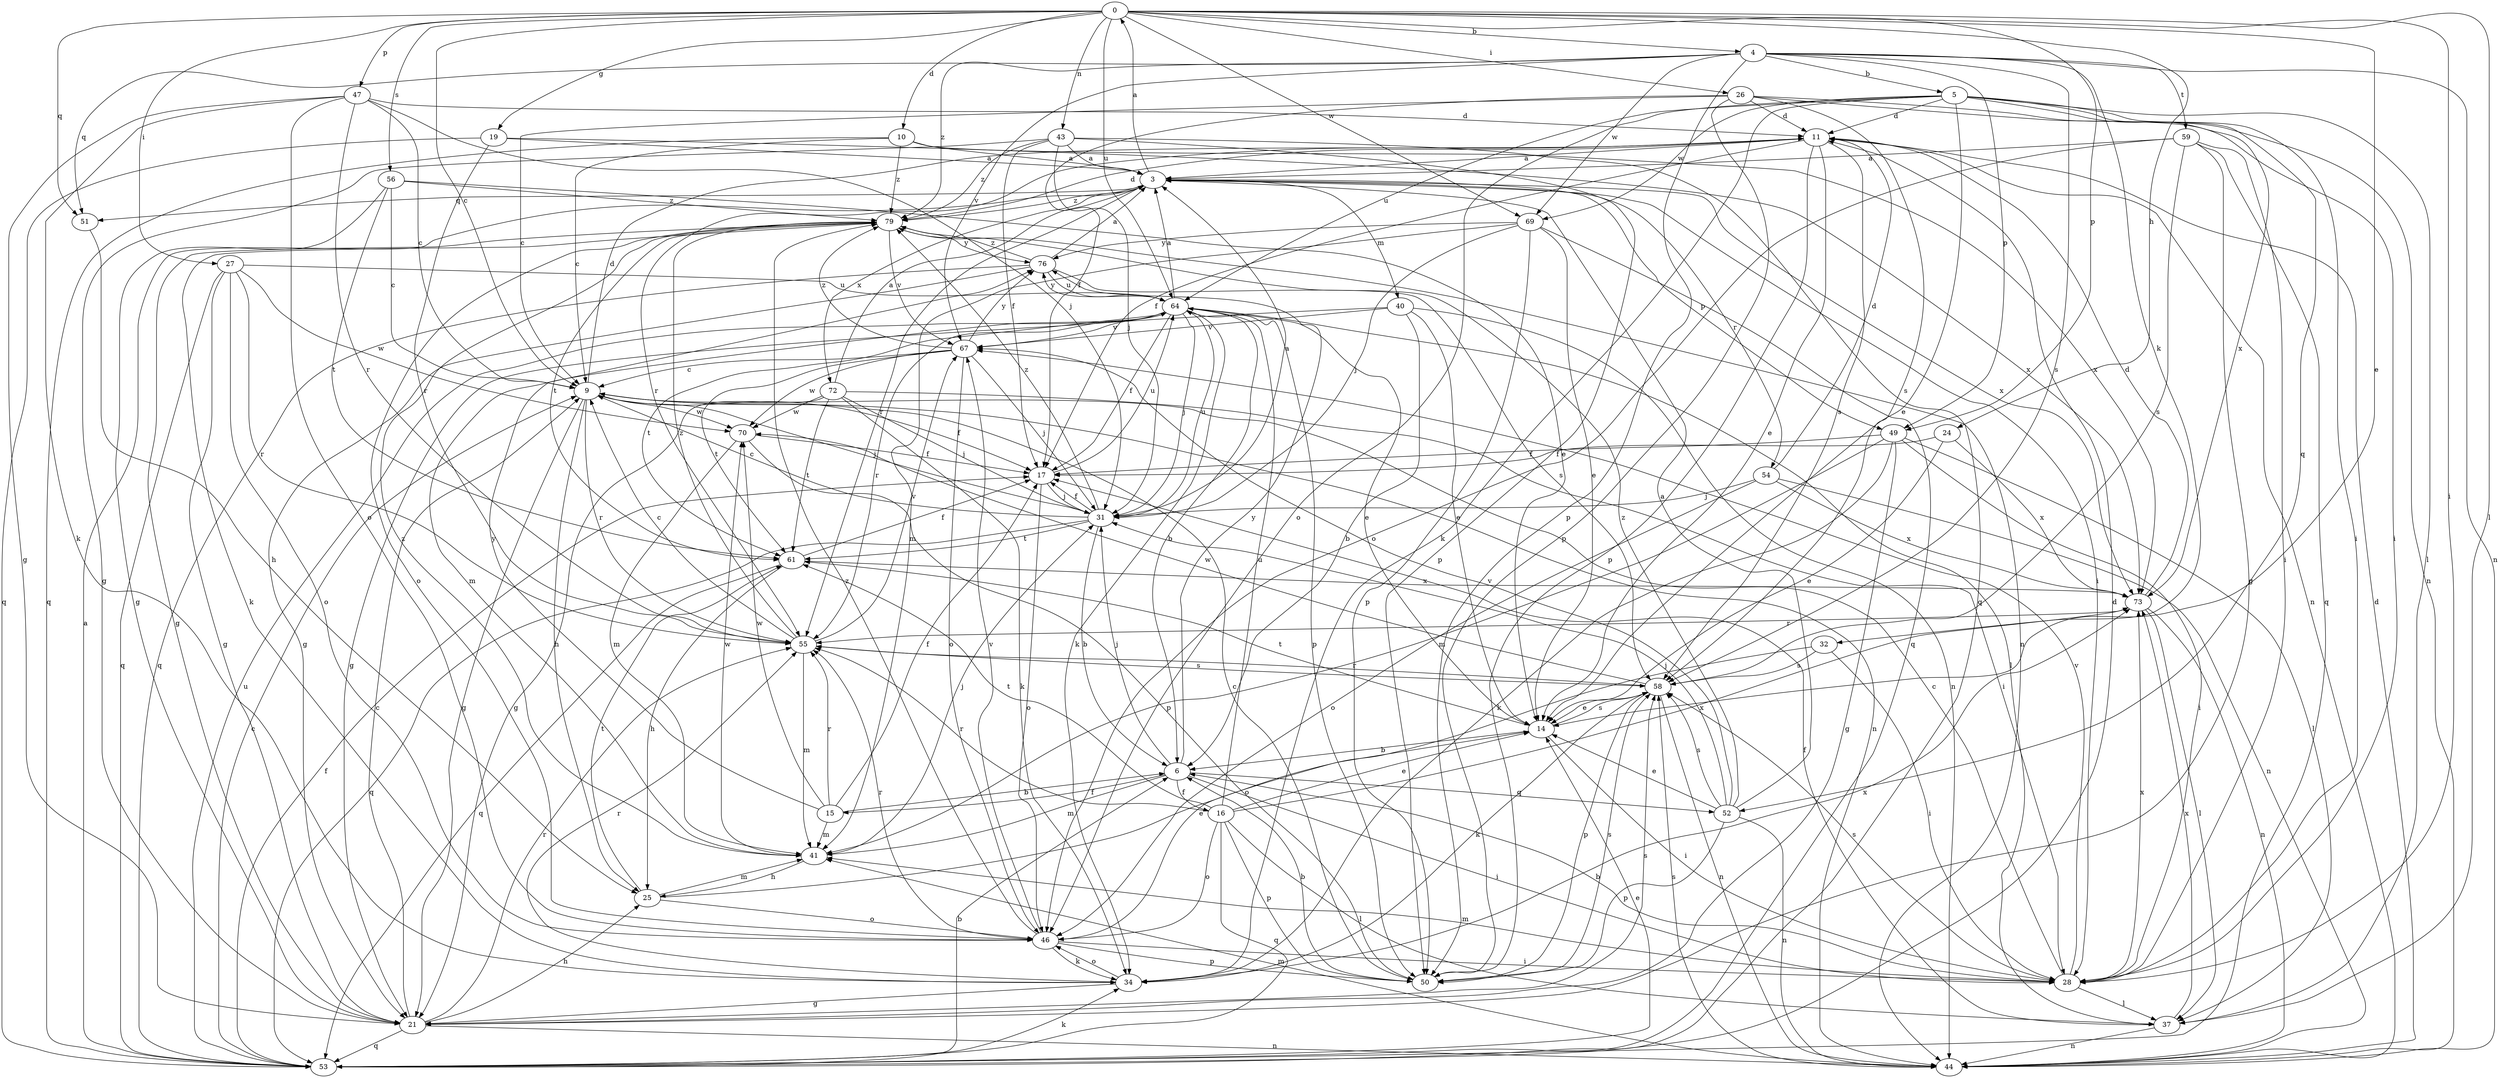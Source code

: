 strict digraph  {
0;
3;
4;
5;
6;
9;
10;
11;
14;
15;
16;
17;
19;
21;
24;
25;
26;
27;
28;
31;
32;
34;
37;
40;
41;
43;
44;
46;
47;
49;
50;
51;
52;
53;
54;
55;
56;
58;
59;
61;
64;
67;
69;
70;
72;
73;
76;
79;
0 -> 4  [label=b];
0 -> 9  [label=c];
0 -> 10  [label=d];
0 -> 14  [label=e];
0 -> 19  [label=g];
0 -> 24  [label=h];
0 -> 26  [label=i];
0 -> 27  [label=i];
0 -> 28  [label=i];
0 -> 37  [label=l];
0 -> 43  [label=n];
0 -> 47  [label=p];
0 -> 49  [label=p];
0 -> 51  [label=q];
0 -> 56  [label=s];
0 -> 64  [label=u];
0 -> 69  [label=w];
3 -> 0  [label=a];
3 -> 28  [label=i];
3 -> 40  [label=m];
3 -> 49  [label=p];
3 -> 51  [label=q];
3 -> 54  [label=r];
3 -> 55  [label=r];
3 -> 72  [label=x];
3 -> 73  [label=x];
3 -> 79  [label=z];
4 -> 5  [label=b];
4 -> 32  [label=k];
4 -> 44  [label=n];
4 -> 49  [label=p];
4 -> 50  [label=p];
4 -> 51  [label=q];
4 -> 58  [label=s];
4 -> 59  [label=t];
4 -> 67  [label=v];
4 -> 69  [label=w];
4 -> 79  [label=z];
5 -> 11  [label=d];
5 -> 14  [label=e];
5 -> 28  [label=i];
5 -> 34  [label=k];
5 -> 37  [label=l];
5 -> 46  [label=o];
5 -> 52  [label=q];
5 -> 64  [label=u];
5 -> 69  [label=w];
5 -> 73  [label=x];
6 -> 15  [label=f];
6 -> 16  [label=f];
6 -> 28  [label=i];
6 -> 31  [label=j];
6 -> 41  [label=m];
6 -> 52  [label=q];
6 -> 76  [label=y];
9 -> 11  [label=d];
9 -> 17  [label=f];
9 -> 21  [label=g];
9 -> 25  [label=h];
9 -> 31  [label=j];
9 -> 44  [label=n];
9 -> 55  [label=r];
9 -> 70  [label=w];
10 -> 3  [label=a];
10 -> 9  [label=c];
10 -> 53  [label=q];
10 -> 73  [label=x];
10 -> 79  [label=z];
11 -> 3  [label=a];
11 -> 14  [label=e];
11 -> 17  [label=f];
11 -> 44  [label=n];
11 -> 50  [label=p];
11 -> 55  [label=r];
11 -> 58  [label=s];
14 -> 6  [label=b];
14 -> 28  [label=i];
14 -> 58  [label=s];
14 -> 61  [label=t];
15 -> 6  [label=b];
15 -> 17  [label=f];
15 -> 41  [label=m];
15 -> 55  [label=r];
15 -> 70  [label=w];
15 -> 76  [label=y];
16 -> 14  [label=e];
16 -> 37  [label=l];
16 -> 46  [label=o];
16 -> 50  [label=p];
16 -> 53  [label=q];
16 -> 55  [label=r];
16 -> 61  [label=t];
16 -> 64  [label=u];
16 -> 73  [label=x];
17 -> 31  [label=j];
17 -> 46  [label=o];
17 -> 64  [label=u];
19 -> 3  [label=a];
19 -> 53  [label=q];
19 -> 55  [label=r];
19 -> 73  [label=x];
21 -> 9  [label=c];
21 -> 25  [label=h];
21 -> 44  [label=n];
21 -> 53  [label=q];
21 -> 55  [label=r];
21 -> 58  [label=s];
24 -> 14  [label=e];
24 -> 17  [label=f];
24 -> 73  [label=x];
25 -> 14  [label=e];
25 -> 41  [label=m];
25 -> 46  [label=o];
25 -> 61  [label=t];
26 -> 9  [label=c];
26 -> 11  [label=d];
26 -> 17  [label=f];
26 -> 28  [label=i];
26 -> 44  [label=n];
26 -> 50  [label=p];
26 -> 58  [label=s];
27 -> 21  [label=g];
27 -> 46  [label=o];
27 -> 53  [label=q];
27 -> 55  [label=r];
27 -> 64  [label=u];
27 -> 70  [label=w];
28 -> 6  [label=b];
28 -> 9  [label=c];
28 -> 37  [label=l];
28 -> 41  [label=m];
28 -> 58  [label=s];
28 -> 67  [label=v];
28 -> 73  [label=x];
31 -> 3  [label=a];
31 -> 6  [label=b];
31 -> 9  [label=c];
31 -> 17  [label=f];
31 -> 53  [label=q];
31 -> 61  [label=t];
31 -> 64  [label=u];
31 -> 79  [label=z];
32 -> 28  [label=i];
32 -> 46  [label=o];
32 -> 58  [label=s];
34 -> 21  [label=g];
34 -> 46  [label=o];
34 -> 55  [label=r];
34 -> 73  [label=x];
37 -> 17  [label=f];
37 -> 44  [label=n];
37 -> 73  [label=x];
40 -> 6  [label=b];
40 -> 14  [label=e];
40 -> 21  [label=g];
40 -> 44  [label=n];
40 -> 67  [label=v];
41 -> 25  [label=h];
41 -> 31  [label=j];
41 -> 70  [label=w];
41 -> 79  [label=z];
43 -> 3  [label=a];
43 -> 17  [label=f];
43 -> 21  [label=g];
43 -> 31  [label=j];
43 -> 50  [label=p];
43 -> 53  [label=q];
43 -> 79  [label=z];
44 -> 11  [label=d];
44 -> 41  [label=m];
44 -> 58  [label=s];
46 -> 28  [label=i];
46 -> 34  [label=k];
46 -> 50  [label=p];
46 -> 55  [label=r];
46 -> 67  [label=v];
46 -> 79  [label=z];
47 -> 9  [label=c];
47 -> 11  [label=d];
47 -> 21  [label=g];
47 -> 31  [label=j];
47 -> 34  [label=k];
47 -> 46  [label=o];
47 -> 55  [label=r];
49 -> 17  [label=f];
49 -> 21  [label=g];
49 -> 28  [label=i];
49 -> 34  [label=k];
49 -> 37  [label=l];
49 -> 41  [label=m];
50 -> 6  [label=b];
50 -> 9  [label=c];
50 -> 58  [label=s];
51 -> 25  [label=h];
52 -> 3  [label=a];
52 -> 14  [label=e];
52 -> 31  [label=j];
52 -> 44  [label=n];
52 -> 50  [label=p];
52 -> 58  [label=s];
52 -> 67  [label=v];
52 -> 79  [label=z];
53 -> 3  [label=a];
53 -> 6  [label=b];
53 -> 9  [label=c];
53 -> 11  [label=d];
53 -> 14  [label=e];
53 -> 17  [label=f];
53 -> 34  [label=k];
53 -> 64  [label=u];
54 -> 11  [label=d];
54 -> 31  [label=j];
54 -> 44  [label=n];
54 -> 46  [label=o];
54 -> 73  [label=x];
55 -> 9  [label=c];
55 -> 41  [label=m];
55 -> 58  [label=s];
55 -> 67  [label=v];
55 -> 79  [label=z];
56 -> 9  [label=c];
56 -> 14  [label=e];
56 -> 21  [label=g];
56 -> 61  [label=t];
56 -> 79  [label=z];
58 -> 14  [label=e];
58 -> 34  [label=k];
58 -> 44  [label=n];
58 -> 50  [label=p];
58 -> 55  [label=r];
58 -> 70  [label=w];
59 -> 3  [label=a];
59 -> 21  [label=g];
59 -> 28  [label=i];
59 -> 46  [label=o];
59 -> 53  [label=q];
59 -> 58  [label=s];
61 -> 17  [label=f];
61 -> 25  [label=h];
61 -> 53  [label=q];
61 -> 73  [label=x];
64 -> 3  [label=a];
64 -> 6  [label=b];
64 -> 14  [label=e];
64 -> 17  [label=f];
64 -> 31  [label=j];
64 -> 34  [label=k];
64 -> 37  [label=l];
64 -> 41  [label=m];
64 -> 50  [label=p];
64 -> 55  [label=r];
64 -> 61  [label=t];
64 -> 67  [label=v];
64 -> 76  [label=y];
67 -> 9  [label=c];
67 -> 31  [label=j];
67 -> 46  [label=o];
67 -> 61  [label=t];
67 -> 70  [label=w];
67 -> 76  [label=y];
67 -> 79  [label=z];
69 -> 14  [label=e];
69 -> 31  [label=j];
69 -> 41  [label=m];
69 -> 50  [label=p];
69 -> 53  [label=q];
69 -> 76  [label=y];
70 -> 17  [label=f];
70 -> 41  [label=m];
70 -> 50  [label=p];
72 -> 3  [label=a];
72 -> 21  [label=g];
72 -> 28  [label=i];
72 -> 31  [label=j];
72 -> 34  [label=k];
72 -> 61  [label=t];
72 -> 70  [label=w];
73 -> 11  [label=d];
73 -> 37  [label=l];
73 -> 44  [label=n];
73 -> 55  [label=r];
76 -> 3  [label=a];
76 -> 21  [label=g];
76 -> 53  [label=q];
76 -> 58  [label=s];
76 -> 64  [label=u];
76 -> 79  [label=z];
79 -> 11  [label=d];
79 -> 21  [label=g];
79 -> 34  [label=k];
79 -> 44  [label=n];
79 -> 46  [label=o];
79 -> 61  [label=t];
79 -> 67  [label=v];
79 -> 76  [label=y];
}
